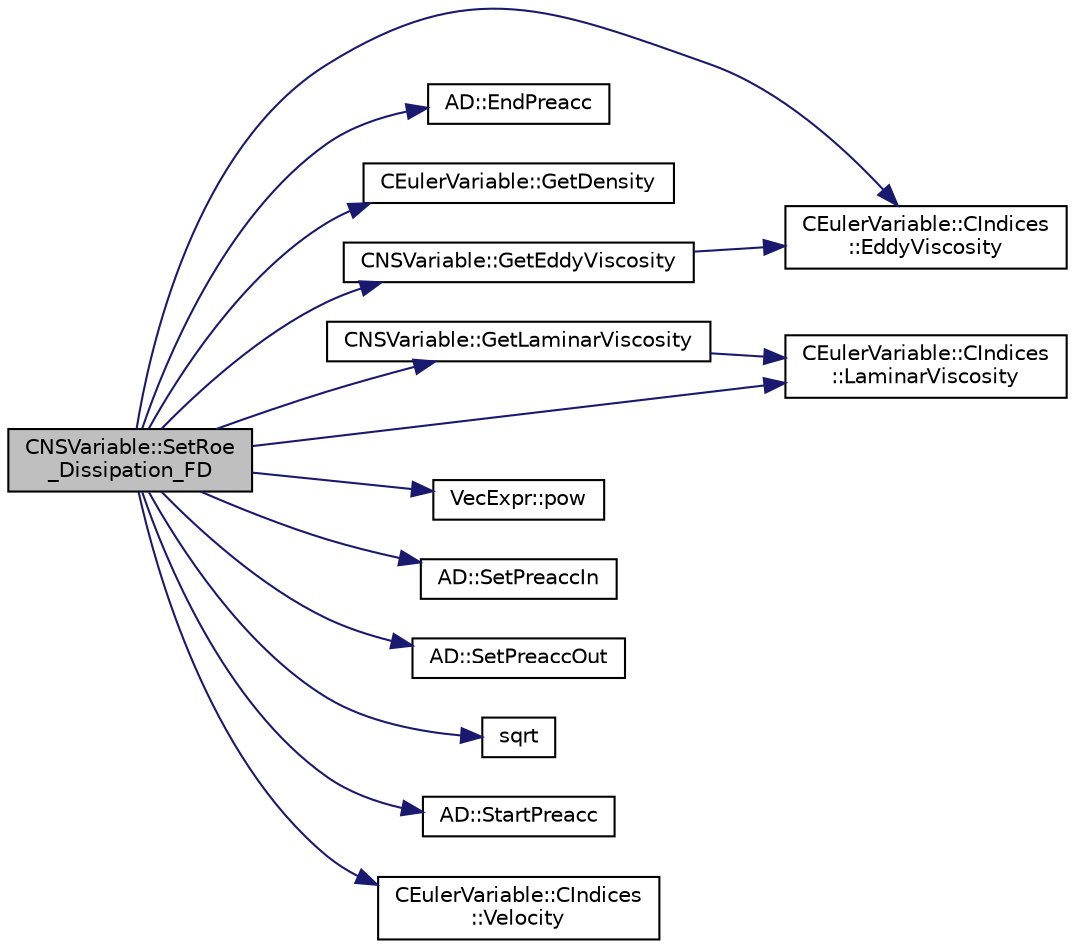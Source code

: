 digraph "CNSVariable::SetRoe_Dissipation_FD"
{
 // LATEX_PDF_SIZE
  edge [fontname="Helvetica",fontsize="10",labelfontname="Helvetica",labelfontsize="10"];
  node [fontname="Helvetica",fontsize="10",shape=record];
  rankdir="LR";
  Node1 [label="CNSVariable::SetRoe\l_Dissipation_FD",height=0.2,width=0.4,color="black", fillcolor="grey75", style="filled", fontcolor="black",tooltip="Set the new solution for Roe Dissipation."];
  Node1 -> Node2 [color="midnightblue",fontsize="10",style="solid",fontname="Helvetica"];
  Node2 [label="CEulerVariable::CIndices\l::EddyViscosity",height=0.2,width=0.4,color="black", fillcolor="white", style="filled",URL="$structCEulerVariable_1_1CIndices.html#a83b2b2d811903d4a40b5eefea136a565",tooltip=" "];
  Node1 -> Node3 [color="midnightblue",fontsize="10",style="solid",fontname="Helvetica"];
  Node3 [label="AD::EndPreacc",height=0.2,width=0.4,color="black", fillcolor="white", style="filled",URL="$namespaceAD.html#a309d057a92faa60a3a760254678ec9ea",tooltip="Ends a preaccumulation section and computes the local Jacobi matrix of a code section using the varia..."];
  Node1 -> Node4 [color="midnightblue",fontsize="10",style="solid",fontname="Helvetica"];
  Node4 [label="CEulerVariable::GetDensity",height=0.2,width=0.4,color="black", fillcolor="white", style="filled",URL="$classCEulerVariable.html#ab8ef32400854040ecb883825f907bed3",tooltip="Get the density of the flow."];
  Node1 -> Node5 [color="midnightblue",fontsize="10",style="solid",fontname="Helvetica"];
  Node5 [label="CNSVariable::GetEddyViscosity",height=0.2,width=0.4,color="black", fillcolor="white", style="filled",URL="$classCNSVariable.html#a17d6cde8e1ad49e38947feafb3fbc529",tooltip="Get the eddy viscosity of the flow."];
  Node5 -> Node2 [color="midnightblue",fontsize="10",style="solid",fontname="Helvetica"];
  Node1 -> Node6 [color="midnightblue",fontsize="10",style="solid",fontname="Helvetica"];
  Node6 [label="CNSVariable::GetLaminarViscosity",height=0.2,width=0.4,color="black", fillcolor="white", style="filled",URL="$classCNSVariable.html#a332467c6a745bb6d81fe2a43ae75ad5c",tooltip="Get the laminar viscosity of the flow."];
  Node6 -> Node7 [color="midnightblue",fontsize="10",style="solid",fontname="Helvetica"];
  Node7 [label="CEulerVariable::CIndices\l::LaminarViscosity",height=0.2,width=0.4,color="black", fillcolor="white", style="filled",URL="$structCEulerVariable_1_1CIndices.html#a21cfd47fe7bfb12ae4e0f1de06ee7a39",tooltip=" "];
  Node1 -> Node7 [color="midnightblue",fontsize="10",style="solid",fontname="Helvetica"];
  Node1 -> Node8 [color="midnightblue",fontsize="10",style="solid",fontname="Helvetica"];
  Node8 [label="VecExpr::pow",height=0.2,width=0.4,color="black", fillcolor="white", style="filled",URL="$group__VecExpr.html#ga7fb255e1f2a1773d3cc6ff7bee1aadd2",tooltip=" "];
  Node1 -> Node9 [color="midnightblue",fontsize="10",style="solid",fontname="Helvetica"];
  Node9 [label="AD::SetPreaccIn",height=0.2,width=0.4,color="black", fillcolor="white", style="filled",URL="$namespaceAD.html#aa163589c94af6ddfdbcf901ecc76ac77",tooltip="Sets the scalar inputs of a preaccumulation section."];
  Node1 -> Node10 [color="midnightblue",fontsize="10",style="solid",fontname="Helvetica"];
  Node10 [label="AD::SetPreaccOut",height=0.2,width=0.4,color="black", fillcolor="white", style="filled",URL="$namespaceAD.html#a96f26aa5f6909173e990e03b864fec33",tooltip="Sets the scalar outputs of a preaccumulation section."];
  Node1 -> Node11 [color="midnightblue",fontsize="10",style="solid",fontname="Helvetica"];
  Node11 [label="sqrt",height=0.2,width=0.4,color="black", fillcolor="white", style="filled",URL="$group__SIMD.html#ga54a1925ab40fb4249ea255072520de35",tooltip=" "];
  Node1 -> Node12 [color="midnightblue",fontsize="10",style="solid",fontname="Helvetica"];
  Node12 [label="AD::StartPreacc",height=0.2,width=0.4,color="black", fillcolor="white", style="filled",URL="$namespaceAD.html#a2a1e9c4b109fd751e84132c9495de3ff",tooltip="Starts a new preaccumulation section and sets the input variables."];
  Node1 -> Node13 [color="midnightblue",fontsize="10",style="solid",fontname="Helvetica"];
  Node13 [label="CEulerVariable::CIndices\l::Velocity",height=0.2,width=0.4,color="black", fillcolor="white", style="filled",URL="$structCEulerVariable_1_1CIndices.html#a37140bae15b27e5d1c970468d80fb3ae",tooltip=" "];
}
